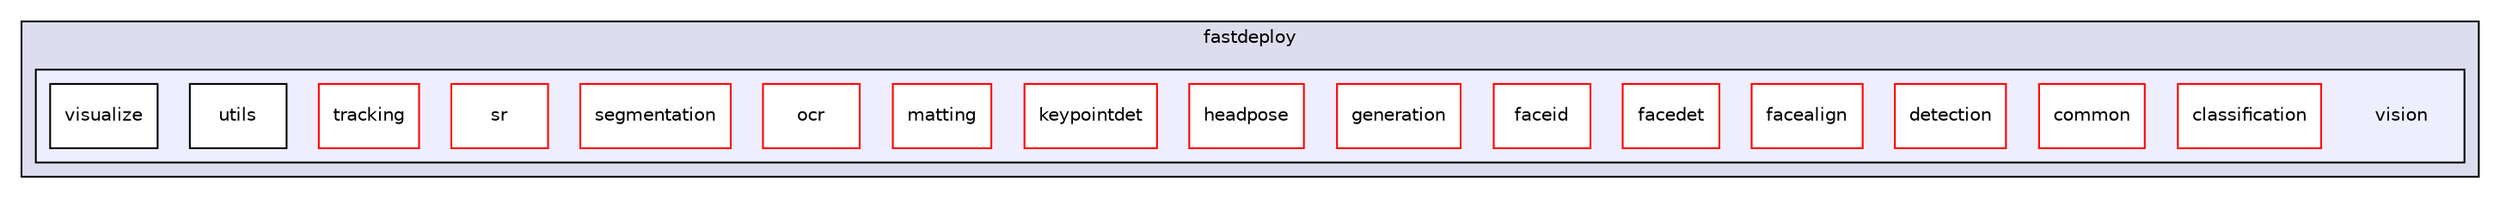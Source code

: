 digraph "/build/FastDeploy/fastdeploy/vision" {
  compound=true
  node [ fontsize="10", fontname="Helvetica"];
  edge [ labelfontsize="10", labelfontname="Helvetica"];
  subgraph clusterdir_8d8bcaa4a1ea2c1dd055659904dbf261 {
    graph [ bgcolor="#ddddee", pencolor="black", label="fastdeploy" fontname="Helvetica", fontsize="10", URL="dir_8d8bcaa4a1ea2c1dd055659904dbf261.html"]
  subgraph clusterdir_e0f97e9c6c2e64a15c9e5b824b806a92 {
    graph [ bgcolor="#eeeeff", pencolor="black", label="" URL="dir_e0f97e9c6c2e64a15c9e5b824b806a92.html"];
    dir_e0f97e9c6c2e64a15c9e5b824b806a92 [shape=plaintext label="vision"];
    dir_22b8b81e4d74cdc2e5416b91f24d235f [shape=box label="classification" color="red" fillcolor="white" style="filled" URL="dir_22b8b81e4d74cdc2e5416b91f24d235f.html"];
    dir_89f9fd388517215d18ff4e3b7af7443e [shape=box label="common" color="red" fillcolor="white" style="filled" URL="dir_89f9fd388517215d18ff4e3b7af7443e.html"];
    dir_7817d03007f8bb180ec8194ac813b235 [shape=box label="detection" color="red" fillcolor="white" style="filled" URL="dir_7817d03007f8bb180ec8194ac813b235.html"];
    dir_ecd0b05b6c637947f79c1ec62f012185 [shape=box label="facealign" color="red" fillcolor="white" style="filled" URL="dir_ecd0b05b6c637947f79c1ec62f012185.html"];
    dir_e0c324db58c74a8fad31a42d500b793f [shape=box label="facedet" color="red" fillcolor="white" style="filled" URL="dir_e0c324db58c74a8fad31a42d500b793f.html"];
    dir_2f3d0cc0af4f79f40814e45df97312f5 [shape=box label="faceid" color="red" fillcolor="white" style="filled" URL="dir_2f3d0cc0af4f79f40814e45df97312f5.html"];
    dir_a38b47ae66a57a7e7f1e752171fad7e4 [shape=box label="generation" color="red" fillcolor="white" style="filled" URL="dir_a38b47ae66a57a7e7f1e752171fad7e4.html"];
    dir_646f47178e3d2bfbdf065d3ac6fc4540 [shape=box label="headpose" color="red" fillcolor="white" style="filled" URL="dir_646f47178e3d2bfbdf065d3ac6fc4540.html"];
    dir_a919d5ad62dc3f73baf4e163cfa9f025 [shape=box label="keypointdet" color="red" fillcolor="white" style="filled" URL="dir_a919d5ad62dc3f73baf4e163cfa9f025.html"];
    dir_2e97703dae4e901bcdac129cf980fe59 [shape=box label="matting" color="red" fillcolor="white" style="filled" URL="dir_2e97703dae4e901bcdac129cf980fe59.html"];
    dir_cc80ab5ffbfc4e1dc0bfe93dff894a73 [shape=box label="ocr" color="red" fillcolor="white" style="filled" URL="dir_cc80ab5ffbfc4e1dc0bfe93dff894a73.html"];
    dir_b4fb48a508a64674725c826a4db56efb [shape=box label="segmentation" color="red" fillcolor="white" style="filled" URL="dir_b4fb48a508a64674725c826a4db56efb.html"];
    dir_3626899d35d741ff16b2b185db50f8cd [shape=box label="sr" color="red" fillcolor="white" style="filled" URL="dir_3626899d35d741ff16b2b185db50f8cd.html"];
    dir_36b64c7ed6f9107703f403b339cf9290 [shape=box label="tracking" color="red" fillcolor="white" style="filled" URL="dir_36b64c7ed6f9107703f403b339cf9290.html"];
    dir_03a3ef11c4f087b89070b648c5f315b2 [shape=box label="utils" color="black" fillcolor="white" style="filled" URL="dir_03a3ef11c4f087b89070b648c5f315b2.html"];
    dir_840f8b4d30dab102469cd75906d5605f [shape=box label="visualize" color="black" fillcolor="white" style="filled" URL="dir_840f8b4d30dab102469cd75906d5605f.html"];
  }
  }
}
